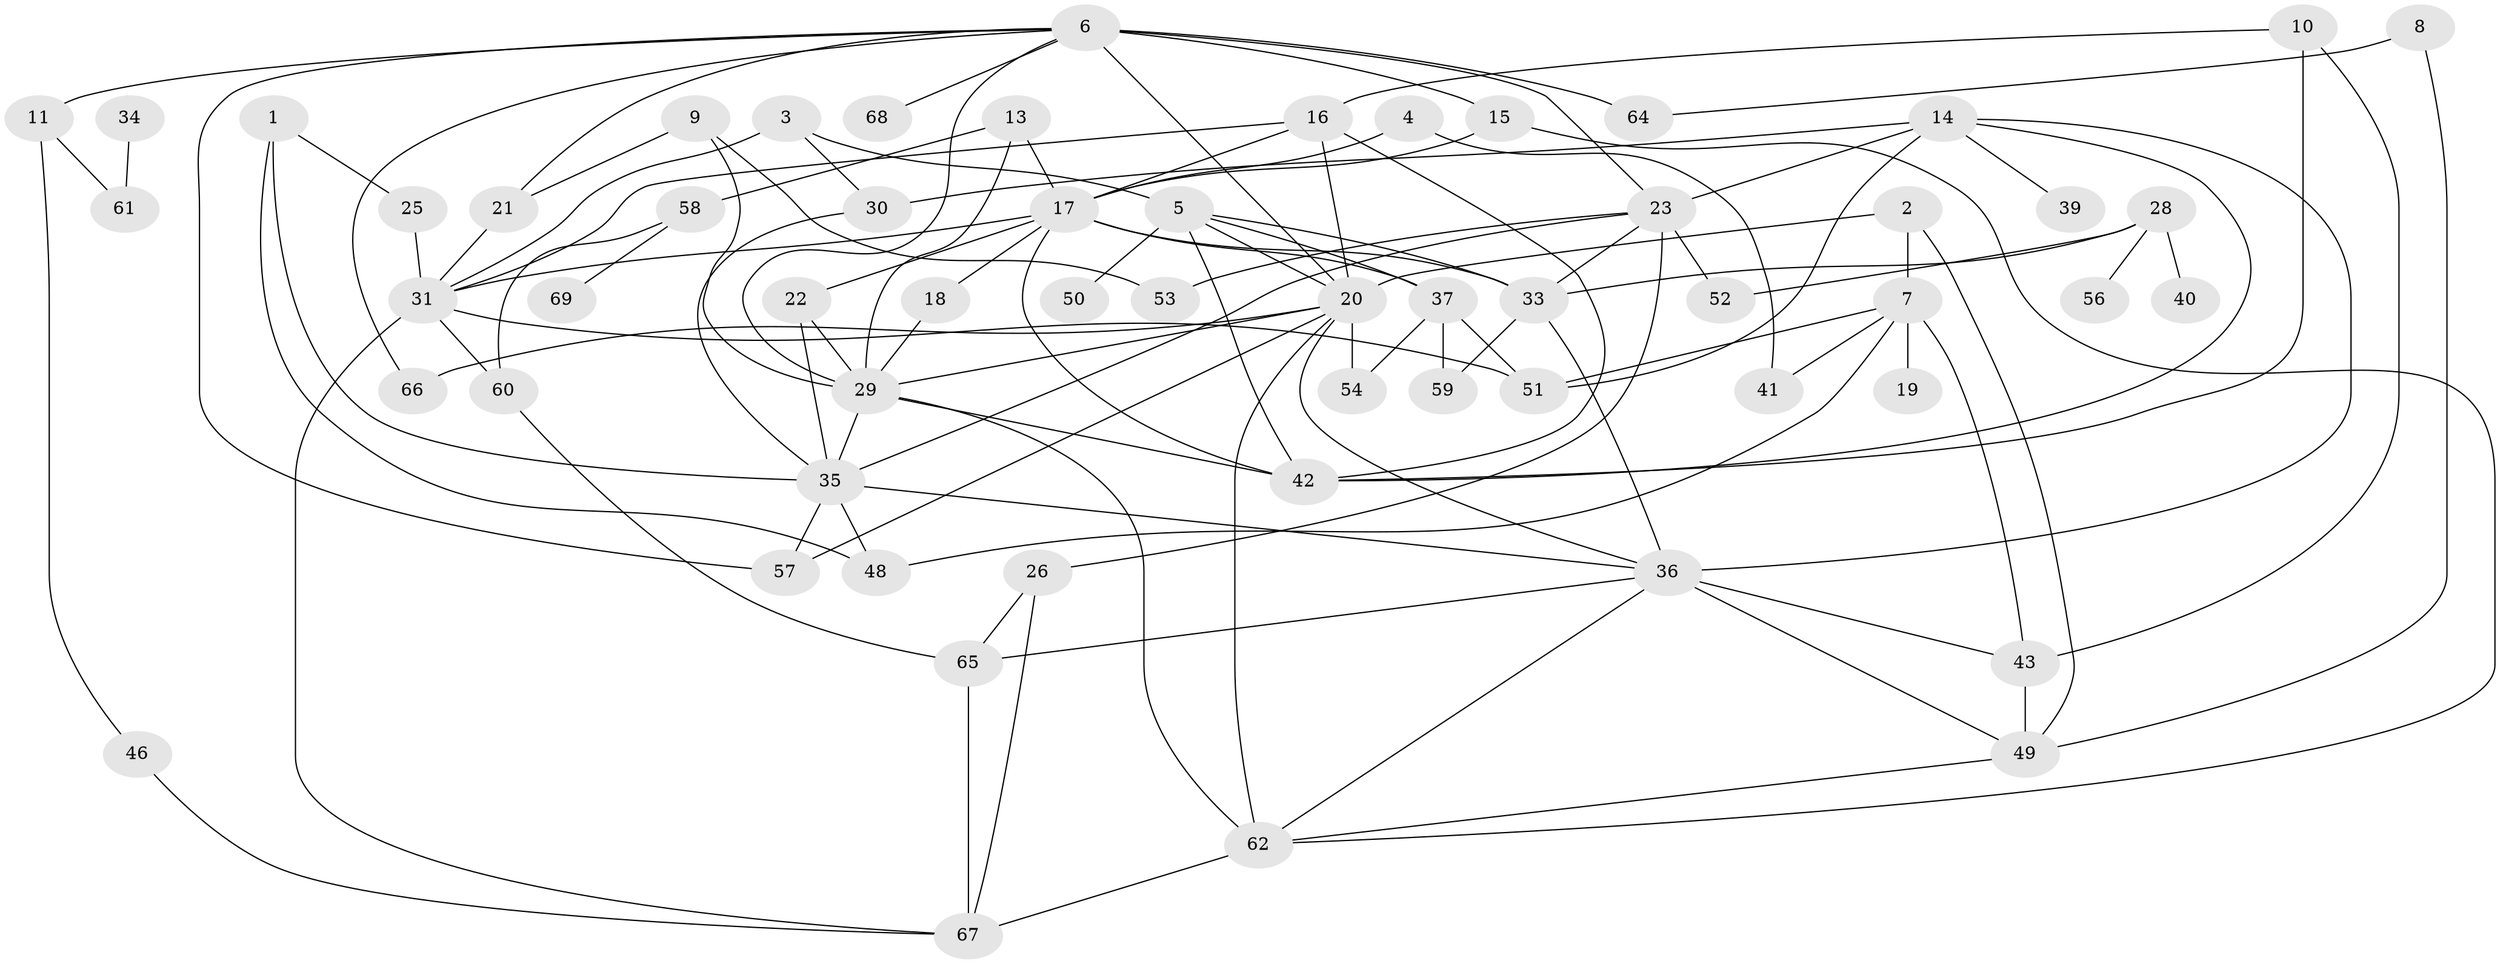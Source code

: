 // original degree distribution, {4: 0.17391304347826086, 2: 0.2391304347826087, 3: 0.2318840579710145, 1: 0.16666666666666666, 5: 0.07246376811594203, 0: 0.057971014492753624, 6: 0.050724637681159424, 7: 0.007246376811594203}
// Generated by graph-tools (version 1.1) at 2025/33/03/09/25 02:33:39]
// undirected, 59 vertices, 112 edges
graph export_dot {
graph [start="1"]
  node [color=gray90,style=filled];
  1;
  2;
  3;
  4;
  5;
  6;
  7;
  8;
  9;
  10;
  11;
  13;
  14;
  15;
  16;
  17;
  18;
  19;
  20;
  21;
  22;
  23;
  25;
  26;
  28;
  29;
  30;
  31;
  33;
  34;
  35;
  36;
  37;
  39;
  40;
  41;
  42;
  43;
  46;
  48;
  49;
  50;
  51;
  52;
  53;
  54;
  56;
  57;
  58;
  59;
  60;
  61;
  62;
  64;
  65;
  66;
  67;
  68;
  69;
  1 -- 25 [weight=1.0];
  1 -- 35 [weight=1.0];
  1 -- 48 [weight=1.0];
  2 -- 7 [weight=1.0];
  2 -- 20 [weight=1.0];
  2 -- 49 [weight=1.0];
  3 -- 5 [weight=1.0];
  3 -- 30 [weight=1.0];
  3 -- 31 [weight=1.0];
  4 -- 17 [weight=1.0];
  4 -- 41 [weight=1.0];
  5 -- 20 [weight=1.0];
  5 -- 33 [weight=1.0];
  5 -- 37 [weight=1.0];
  5 -- 42 [weight=1.0];
  5 -- 50 [weight=1.0];
  6 -- 11 [weight=1.0];
  6 -- 15 [weight=1.0];
  6 -- 20 [weight=1.0];
  6 -- 21 [weight=1.0];
  6 -- 23 [weight=1.0];
  6 -- 29 [weight=1.0];
  6 -- 57 [weight=1.0];
  6 -- 64 [weight=3.0];
  6 -- 66 [weight=1.0];
  6 -- 68 [weight=1.0];
  7 -- 19 [weight=2.0];
  7 -- 41 [weight=1.0];
  7 -- 43 [weight=2.0];
  7 -- 48 [weight=1.0];
  7 -- 51 [weight=1.0];
  8 -- 49 [weight=1.0];
  8 -- 64 [weight=1.0];
  9 -- 21 [weight=1.0];
  9 -- 29 [weight=1.0];
  9 -- 53 [weight=1.0];
  10 -- 16 [weight=1.0];
  10 -- 42 [weight=1.0];
  10 -- 43 [weight=1.0];
  11 -- 46 [weight=1.0];
  11 -- 61 [weight=1.0];
  13 -- 17 [weight=2.0];
  13 -- 29 [weight=1.0];
  13 -- 58 [weight=2.0];
  14 -- 23 [weight=1.0];
  14 -- 30 [weight=1.0];
  14 -- 36 [weight=1.0];
  14 -- 39 [weight=1.0];
  14 -- 42 [weight=1.0];
  14 -- 51 [weight=1.0];
  15 -- 17 [weight=1.0];
  15 -- 62 [weight=1.0];
  16 -- 17 [weight=1.0];
  16 -- 20 [weight=1.0];
  16 -- 31 [weight=1.0];
  16 -- 42 [weight=1.0];
  17 -- 18 [weight=2.0];
  17 -- 22 [weight=1.0];
  17 -- 31 [weight=1.0];
  17 -- 33 [weight=2.0];
  17 -- 37 [weight=1.0];
  17 -- 42 [weight=1.0];
  18 -- 29 [weight=1.0];
  20 -- 29 [weight=1.0];
  20 -- 36 [weight=1.0];
  20 -- 54 [weight=1.0];
  20 -- 57 [weight=1.0];
  20 -- 62 [weight=1.0];
  20 -- 66 [weight=1.0];
  21 -- 31 [weight=1.0];
  22 -- 29 [weight=1.0];
  22 -- 35 [weight=1.0];
  23 -- 26 [weight=1.0];
  23 -- 33 [weight=1.0];
  23 -- 35 [weight=1.0];
  23 -- 52 [weight=1.0];
  23 -- 53 [weight=1.0];
  25 -- 31 [weight=1.0];
  26 -- 65 [weight=1.0];
  26 -- 67 [weight=1.0];
  28 -- 33 [weight=1.0];
  28 -- 40 [weight=1.0];
  28 -- 52 [weight=1.0];
  28 -- 56 [weight=1.0];
  29 -- 35 [weight=1.0];
  29 -- 42 [weight=1.0];
  29 -- 62 [weight=1.0];
  30 -- 35 [weight=1.0];
  31 -- 51 [weight=1.0];
  31 -- 60 [weight=1.0];
  31 -- 67 [weight=1.0];
  33 -- 36 [weight=1.0];
  33 -- 59 [weight=1.0];
  34 -- 61 [weight=1.0];
  35 -- 36 [weight=1.0];
  35 -- 48 [weight=1.0];
  35 -- 57 [weight=1.0];
  36 -- 43 [weight=1.0];
  36 -- 49 [weight=1.0];
  36 -- 62 [weight=1.0];
  36 -- 65 [weight=1.0];
  37 -- 51 [weight=1.0];
  37 -- 54 [weight=1.0];
  37 -- 59 [weight=1.0];
  43 -- 49 [weight=1.0];
  46 -- 67 [weight=1.0];
  49 -- 62 [weight=1.0];
  58 -- 60 [weight=1.0];
  58 -- 69 [weight=1.0];
  60 -- 65 [weight=1.0];
  62 -- 67 [weight=1.0];
  65 -- 67 [weight=1.0];
}
